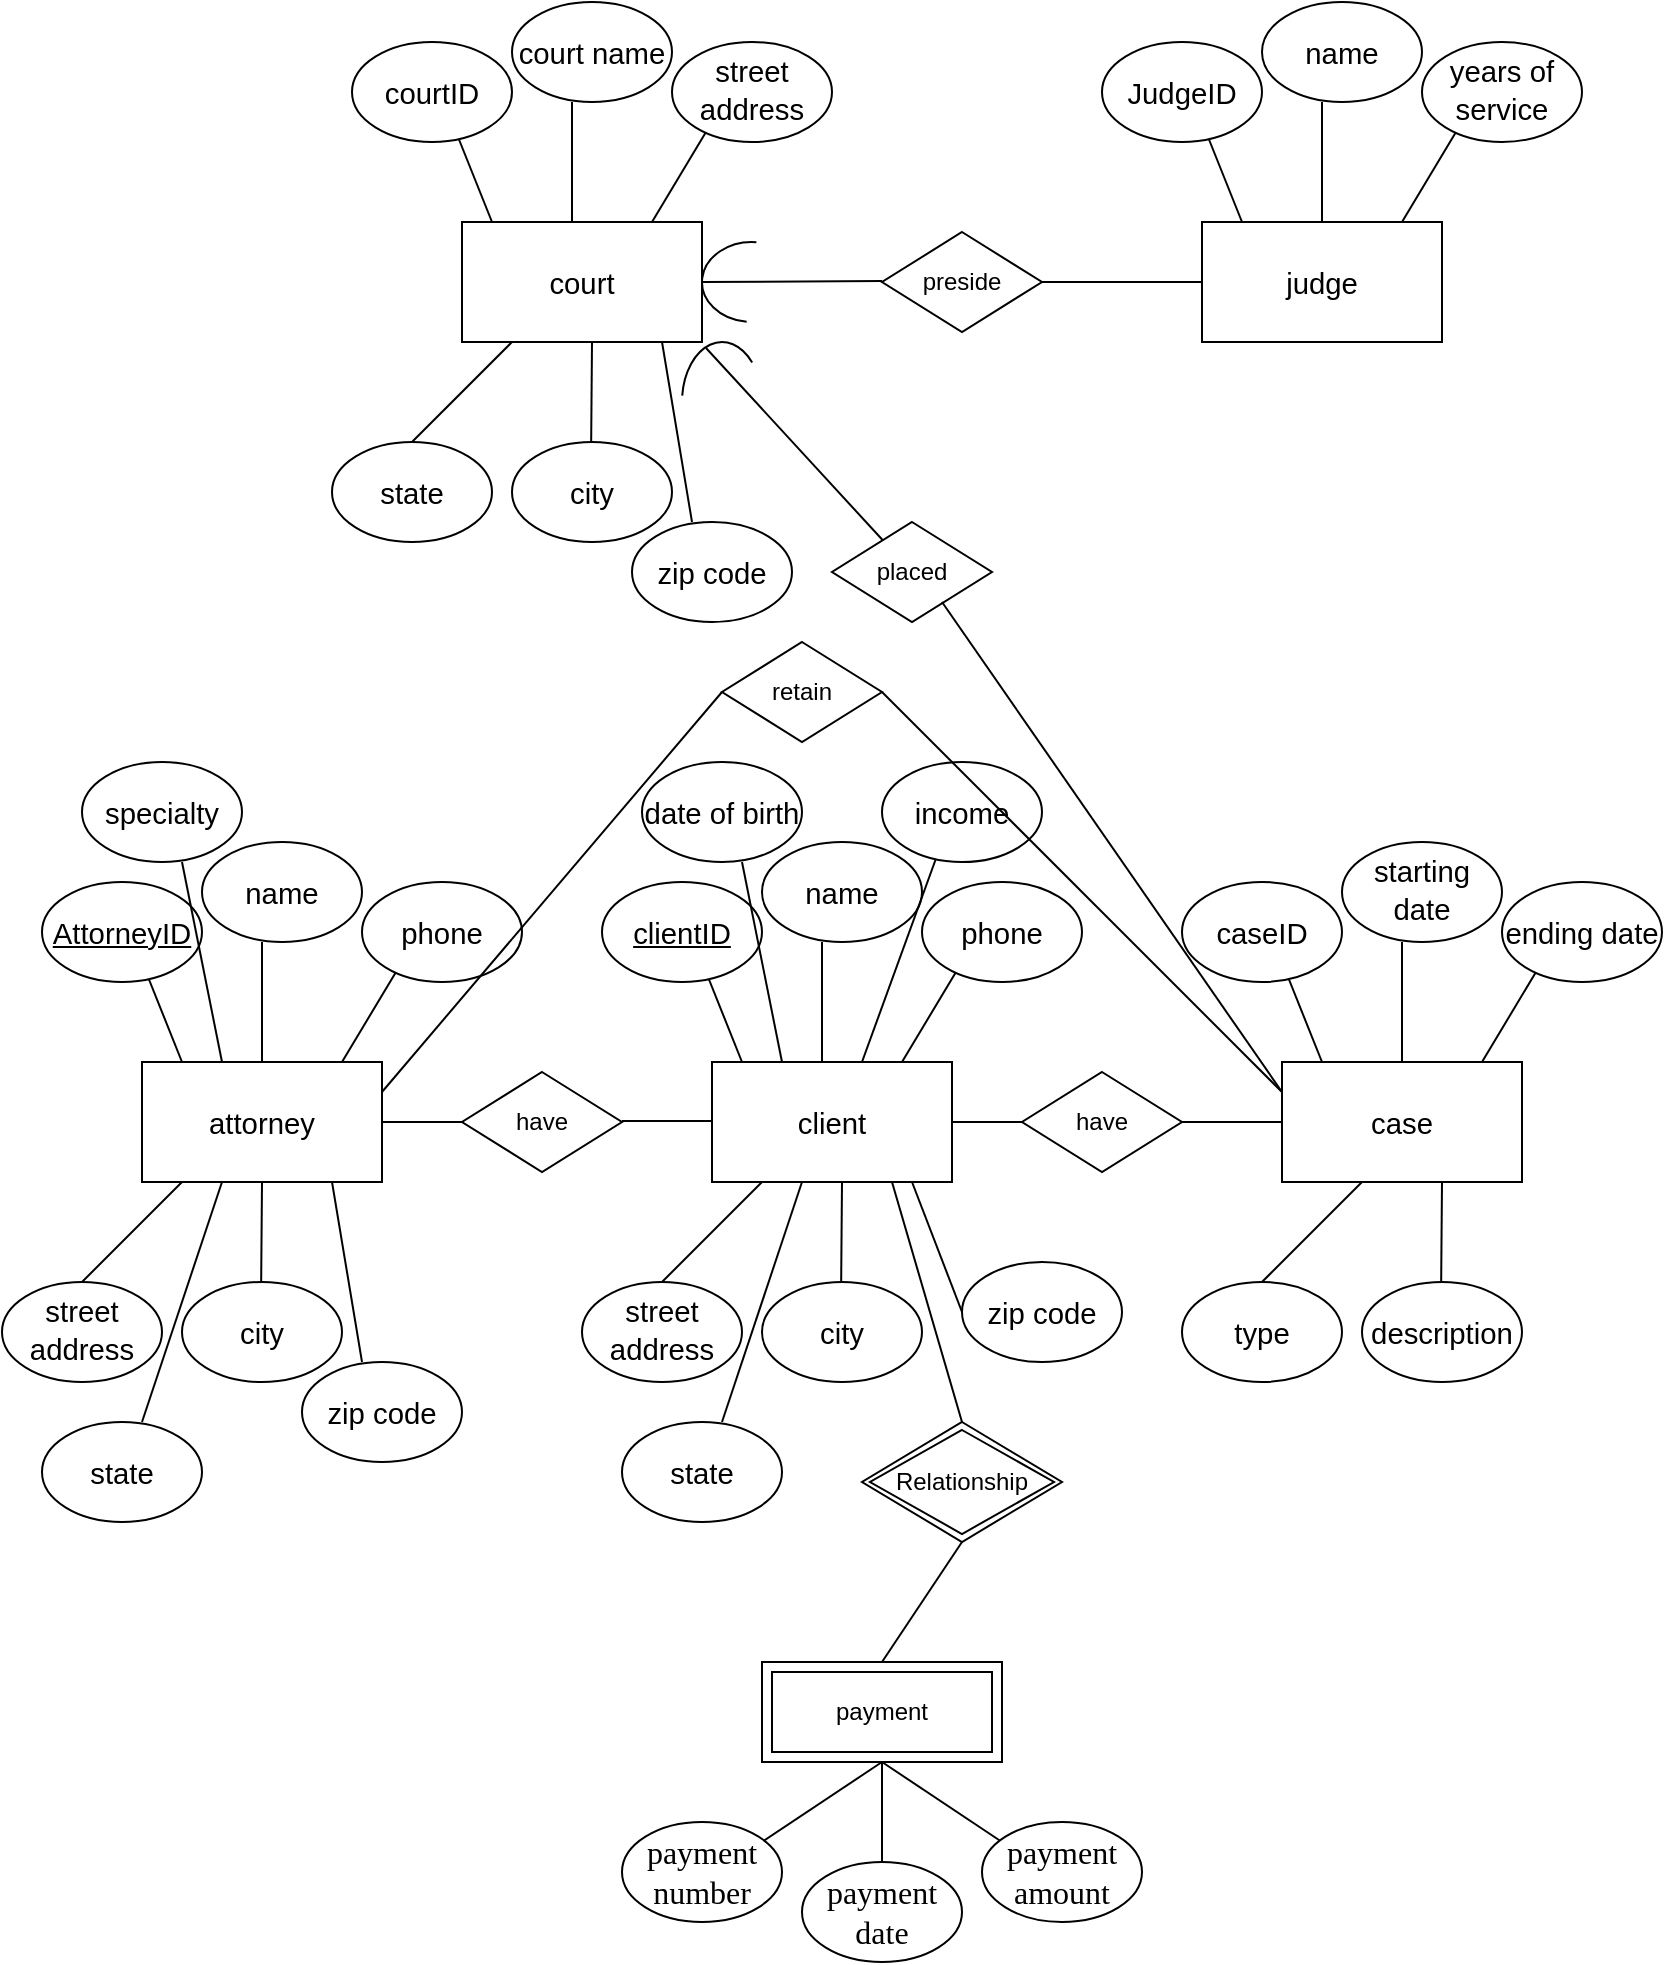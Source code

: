 <mxfile version="13.8.1" type="github">
  <diagram id="R2lEEEUBdFMjLlhIrx00" name="Page-1">
    <mxGraphModel dx="1426" dy="941" grid="1" gridSize="10" guides="1" tooltips="1" connect="1" arrows="1" fold="1" page="1" pageScale="1" pageWidth="850" pageHeight="1100" math="0" shadow="0" extFonts="Permanent Marker^https://fonts.googleapis.com/css?family=Permanent+Marker">
      <root>
        <mxCell id="0" />
        <mxCell id="1" parent="0" />
        <mxCell id="EqW7mRNqW-pM5LDjS-Ml-1" value="&lt;span lang=&quot;EN&quot; style=&quot;font-size: 11pt ; line-height: 16.867px ; font-family: &amp;#34;arial&amp;#34; , sans-serif&quot;&gt;attorney&lt;/span&gt;&lt;span style=&quot;font-size: medium&quot;&gt;&lt;/span&gt;" style="rounded=0;whiteSpace=wrap;html=1;" parent="1" vertex="1">
          <mxGeometry x="80" y="590" width="120" height="60" as="geometry" />
        </mxCell>
        <mxCell id="EqW7mRNqW-pM5LDjS-Ml-2" value="&lt;span lang=&quot;EN&quot; style=&quot;font-size: 11pt ; line-height: 16.867px ; font-family: &amp;#34;arial&amp;#34; , sans-serif&quot;&gt;client&lt;/span&gt;&lt;span style=&quot;font-size: medium&quot;&gt;&lt;/span&gt;" style="rounded=0;whiteSpace=wrap;html=1;" parent="1" vertex="1">
          <mxGeometry x="365" y="590" width="120" height="60" as="geometry" />
        </mxCell>
        <mxCell id="EqW7mRNqW-pM5LDjS-Ml-3" value="&lt;span lang=&quot;EN&quot; style=&quot;font-size: 11pt ; line-height: 16.867px ; font-family: &amp;#34;arial&amp;#34; , sans-serif&quot;&gt;judge&lt;/span&gt;&lt;span style=&quot;font-size: medium&quot;&gt;&lt;/span&gt;" style="rounded=0;whiteSpace=wrap;html=1;" parent="1" vertex="1">
          <mxGeometry x="610" y="170" width="120" height="60" as="geometry" />
        </mxCell>
        <mxCell id="EqW7mRNqW-pM5LDjS-Ml-4" value="&lt;span lang=&quot;EN&quot; style=&quot;font-size: 11pt ; line-height: 16.867px ; font-family: &amp;#34;arial&amp;#34; , sans-serif&quot;&gt;court&lt;/span&gt;&lt;span style=&quot;font-size: medium&quot;&gt;&lt;/span&gt;" style="rounded=0;whiteSpace=wrap;html=1;" parent="1" vertex="1">
          <mxGeometry x="240" y="170" width="120" height="60" as="geometry" />
        </mxCell>
        <mxCell id="EqW7mRNqW-pM5LDjS-Ml-5" value="&lt;span lang=&quot;EN&quot; style=&quot;font-size: 11pt ; line-height: 16.867px ; font-family: &amp;#34;arial&amp;#34; , sans-serif&quot;&gt;case&lt;/span&gt;&lt;span style=&quot;font-size: medium&quot;&gt;&lt;/span&gt;" style="rounded=0;whiteSpace=wrap;html=1;" parent="1" vertex="1">
          <mxGeometry x="650" y="590" width="120" height="60" as="geometry" />
        </mxCell>
        <mxCell id="EqW7mRNqW-pM5LDjS-Ml-7" value="" style="endArrow=none;html=1;" parent="1" edge="1">
          <mxGeometry width="50" height="50" relative="1" as="geometry">
            <mxPoint x="140" y="590" as="sourcePoint" />
            <mxPoint x="140" y="530" as="targetPoint" />
          </mxGeometry>
        </mxCell>
        <mxCell id="EqW7mRNqW-pM5LDjS-Ml-8" value="" style="endArrow=none;html=1;" parent="1" edge="1">
          <mxGeometry width="50" height="50" relative="1" as="geometry">
            <mxPoint x="180" y="590" as="sourcePoint" />
            <mxPoint x="210" y="540" as="targetPoint" />
          </mxGeometry>
        </mxCell>
        <mxCell id="EqW7mRNqW-pM5LDjS-Ml-9" value="" style="endArrow=none;html=1;entryX=0.5;entryY=1;entryDx=0;entryDy=0;" parent="1" target="EqW7mRNqW-pM5LDjS-Ml-1" edge="1">
          <mxGeometry width="50" height="50" relative="1" as="geometry">
            <mxPoint x="139.5" y="710" as="sourcePoint" />
            <mxPoint x="139.5" y="670" as="targetPoint" />
          </mxGeometry>
        </mxCell>
        <mxCell id="EqW7mRNqW-pM5LDjS-Ml-10" value="" style="endArrow=none;html=1;" parent="1" edge="1">
          <mxGeometry width="50" height="50" relative="1" as="geometry">
            <mxPoint x="100" y="590" as="sourcePoint" />
            <mxPoint x="80" y="540" as="targetPoint" />
          </mxGeometry>
        </mxCell>
        <mxCell id="EqW7mRNqW-pM5LDjS-Ml-11" value="" style="endArrow=none;html=1;" parent="1" edge="1">
          <mxGeometry width="50" height="50" relative="1" as="geometry">
            <mxPoint x="50" y="700" as="sourcePoint" />
            <mxPoint x="100" y="650" as="targetPoint" />
          </mxGeometry>
        </mxCell>
        <mxCell id="EqW7mRNqW-pM5LDjS-Ml-12" value="&lt;span lang=&quot;EN&quot; style=&quot;font-size: 11pt ; line-height: 16.867px ; font-family: &amp;#34;arial&amp;#34; , sans-serif&quot;&gt;phone&lt;/span&gt;&lt;span style=&quot;font-size: medium&quot;&gt;&lt;/span&gt;" style="ellipse;whiteSpace=wrap;html=1;" parent="1" vertex="1">
          <mxGeometry x="190" y="500" width="80" height="50" as="geometry" />
        </mxCell>
        <mxCell id="EqW7mRNqW-pM5LDjS-Ml-13" value="&lt;span lang=&quot;EN&quot; style=&quot;font-size: 11pt ; line-height: 16.867px ; font-family: &amp;#34;arial&amp;#34; , sans-serif&quot;&gt;name&lt;/span&gt;&lt;span style=&quot;font-size: medium&quot;&gt;&lt;/span&gt;" style="ellipse;whiteSpace=wrap;html=1;" parent="1" vertex="1">
          <mxGeometry x="110" y="480" width="80" height="50" as="geometry" />
        </mxCell>
        <mxCell id="EqW7mRNqW-pM5LDjS-Ml-14" value="&lt;span lang=&quot;EN&quot; style=&quot;font-size: 11pt ; line-height: 16.867px ; font-family: &amp;#34;arial&amp;#34; , sans-serif&quot;&gt;street address&lt;/span&gt;&lt;span style=&quot;font-size: medium&quot;&gt;&lt;/span&gt;" style="ellipse;whiteSpace=wrap;html=1;" parent="1" vertex="1">
          <mxGeometry x="10" y="700" width="80" height="50" as="geometry" />
        </mxCell>
        <mxCell id="EqW7mRNqW-pM5LDjS-Ml-15" value="&lt;span lang=&quot;EN&quot; style=&quot;font-size: 11pt ; line-height: 16.867px ; font-family: &amp;#34;arial&amp;#34; , sans-serif&quot;&gt;&lt;u&gt;AttorneyID&lt;/u&gt;&lt;/span&gt;&lt;span style=&quot;font-size: medium&quot;&gt;&lt;/span&gt;" style="ellipse;whiteSpace=wrap;html=1;" parent="1" vertex="1">
          <mxGeometry x="30" y="500" width="80" height="50" as="geometry" />
        </mxCell>
        <mxCell id="EqW7mRNqW-pM5LDjS-Ml-16" value="&lt;span lang=&quot;EN&quot; style=&quot;font-size: 11pt ; line-height: 16.867px ; font-family: &amp;#34;arial&amp;#34; , sans-serif&quot;&gt;city&lt;/span&gt;&lt;span style=&quot;font-size: medium&quot;&gt;&lt;/span&gt;" style="ellipse;whiteSpace=wrap;html=1;" parent="1" vertex="1">
          <mxGeometry x="100" y="700" width="80" height="50" as="geometry" />
        </mxCell>
        <mxCell id="EqW7mRNqW-pM5LDjS-Ml-17" value="&lt;span lang=&quot;EN&quot; style=&quot;font-size: 11pt ; line-height: 16.867px ; font-family: &amp;#34;arial&amp;#34; , sans-serif&quot;&gt;specialty&lt;/span&gt;&lt;span style=&quot;font-size: medium&quot;&gt;&lt;/span&gt;" style="ellipse;whiteSpace=wrap;html=1;" parent="1" vertex="1">
          <mxGeometry x="50" y="440" width="80" height="50" as="geometry" />
        </mxCell>
        <mxCell id="EqW7mRNqW-pM5LDjS-Ml-18" value="&lt;span lang=&quot;EN&quot; style=&quot;font-size: 11pt ; line-height: 16.867px ; font-family: &amp;#34;arial&amp;#34; , sans-serif&quot;&gt;zip code&lt;/span&gt;&lt;span style=&quot;font-size: medium&quot;&gt;&lt;/span&gt;" style="ellipse;whiteSpace=wrap;html=1;" parent="1" vertex="1">
          <mxGeometry x="160" y="740" width="80" height="50" as="geometry" />
        </mxCell>
        <mxCell id="EqW7mRNqW-pM5LDjS-Ml-19" value="&lt;span lang=&quot;EN&quot; style=&quot;font-size: 11pt ; line-height: 16.867px ; font-family: &amp;#34;arial&amp;#34; , sans-serif&quot;&gt;state&lt;/span&gt;&lt;span style=&quot;font-size: medium&quot;&gt;&lt;/span&gt;" style="ellipse;whiteSpace=wrap;html=1;" parent="1" vertex="1">
          <mxGeometry x="30" y="770" width="80" height="50" as="geometry" />
        </mxCell>
        <mxCell id="EqW7mRNqW-pM5LDjS-Ml-20" value="" style="endArrow=none;html=1;" parent="1" edge="1">
          <mxGeometry width="50" height="50" relative="1" as="geometry">
            <mxPoint x="80" y="770" as="sourcePoint" />
            <mxPoint x="120" y="650" as="targetPoint" />
          </mxGeometry>
        </mxCell>
        <mxCell id="EqW7mRNqW-pM5LDjS-Ml-21" value="" style="endArrow=none;html=1;" parent="1" edge="1">
          <mxGeometry width="50" height="50" relative="1" as="geometry">
            <mxPoint x="190" y="740" as="sourcePoint" />
            <mxPoint x="175" y="650" as="targetPoint" />
          </mxGeometry>
        </mxCell>
        <mxCell id="EqW7mRNqW-pM5LDjS-Ml-22" value="" style="endArrow=none;html=1;" parent="1" edge="1">
          <mxGeometry width="50" height="50" relative="1" as="geometry">
            <mxPoint x="120" y="590" as="sourcePoint" />
            <mxPoint x="100" y="490" as="targetPoint" />
          </mxGeometry>
        </mxCell>
        <mxCell id="EqW7mRNqW-pM5LDjS-Ml-23" value="have" style="rhombus;whiteSpace=wrap;html=1;" parent="1" vertex="1">
          <mxGeometry x="240" y="595" width="80" height="50" as="geometry" />
        </mxCell>
        <mxCell id="EqW7mRNqW-pM5LDjS-Ml-24" value="" style="endArrow=none;html=1;exitX=1;exitY=0.5;exitDx=0;exitDy=0;" parent="1" source="EqW7mRNqW-pM5LDjS-Ml-1" edge="1">
          <mxGeometry width="50" height="50" relative="1" as="geometry">
            <mxPoint x="190" y="670" as="sourcePoint" />
            <mxPoint x="240" y="620" as="targetPoint" />
          </mxGeometry>
        </mxCell>
        <mxCell id="EqW7mRNqW-pM5LDjS-Ml-31" value="" style="endArrow=none;html=1;" parent="1" edge="1">
          <mxGeometry width="50" height="50" relative="1" as="geometry">
            <mxPoint x="420" y="590" as="sourcePoint" />
            <mxPoint x="420" y="530" as="targetPoint" />
          </mxGeometry>
        </mxCell>
        <mxCell id="EqW7mRNqW-pM5LDjS-Ml-32" value="" style="endArrow=none;html=1;" parent="1" edge="1">
          <mxGeometry width="50" height="50" relative="1" as="geometry">
            <mxPoint x="460" y="590" as="sourcePoint" />
            <mxPoint x="490" y="540" as="targetPoint" />
          </mxGeometry>
        </mxCell>
        <mxCell id="EqW7mRNqW-pM5LDjS-Ml-33" value="" style="endArrow=none;html=1;" parent="1" edge="1">
          <mxGeometry width="50" height="50" relative="1" as="geometry">
            <mxPoint x="380" y="590" as="sourcePoint" />
            <mxPoint x="360" y="540" as="targetPoint" />
          </mxGeometry>
        </mxCell>
        <mxCell id="EqW7mRNqW-pM5LDjS-Ml-34" value="&lt;span lang=&quot;EN&quot; style=&quot;font-size: 11pt ; line-height: 16.867px ; font-family: &amp;#34;arial&amp;#34; , sans-serif&quot;&gt;phone&lt;/span&gt;&lt;span style=&quot;font-size: medium&quot;&gt;&lt;/span&gt;" style="ellipse;whiteSpace=wrap;html=1;" parent="1" vertex="1">
          <mxGeometry x="470" y="500" width="80" height="50" as="geometry" />
        </mxCell>
        <mxCell id="EqW7mRNqW-pM5LDjS-Ml-35" value="&lt;span lang=&quot;EN&quot; style=&quot;font-size: 11pt ; line-height: 16.867px ; font-family: &amp;#34;arial&amp;#34; , sans-serif&quot;&gt;name&lt;/span&gt;&lt;span style=&quot;font-size: medium&quot;&gt;&lt;/span&gt;" style="ellipse;whiteSpace=wrap;html=1;" parent="1" vertex="1">
          <mxGeometry x="390" y="480" width="80" height="50" as="geometry" />
        </mxCell>
        <mxCell id="EqW7mRNqW-pM5LDjS-Ml-36" value="&lt;span lang=&quot;EN&quot; style=&quot;font-size: 11pt ; line-height: 16.867px ; font-family: &amp;#34;arial&amp;#34; , sans-serif&quot;&gt;&lt;u&gt;clientID&lt;/u&gt;&lt;/span&gt;&lt;span style=&quot;font-size: medium&quot;&gt;&lt;/span&gt;" style="ellipse;whiteSpace=wrap;html=1;" parent="1" vertex="1">
          <mxGeometry x="310" y="500" width="80" height="50" as="geometry" />
        </mxCell>
        <mxCell id="EqW7mRNqW-pM5LDjS-Ml-37" value="&lt;span lang=&quot;EN&quot; style=&quot;font-size: 11pt ; line-height: 16.867px ; font-family: &amp;#34;arial&amp;#34; , sans-serif&quot;&gt;date of birth&lt;/span&gt;&lt;span style=&quot;font-size: medium&quot;&gt;&lt;/span&gt;" style="ellipse;whiteSpace=wrap;html=1;" parent="1" vertex="1">
          <mxGeometry x="330" y="440" width="80" height="50" as="geometry" />
        </mxCell>
        <mxCell id="EqW7mRNqW-pM5LDjS-Ml-38" value="" style="endArrow=none;html=1;" parent="1" edge="1">
          <mxGeometry width="50" height="50" relative="1" as="geometry">
            <mxPoint x="400" y="590" as="sourcePoint" />
            <mxPoint x="380" y="490" as="targetPoint" />
          </mxGeometry>
        </mxCell>
        <mxCell id="EqW7mRNqW-pM5LDjS-Ml-39" value="" style="endArrow=none;html=1;entryX=0.5;entryY=1;entryDx=0;entryDy=0;" parent="1" edge="1">
          <mxGeometry width="50" height="50" relative="1" as="geometry">
            <mxPoint x="429.5" y="710" as="sourcePoint" />
            <mxPoint x="430" y="650" as="targetPoint" />
          </mxGeometry>
        </mxCell>
        <mxCell id="EqW7mRNqW-pM5LDjS-Ml-40" value="" style="endArrow=none;html=1;" parent="1" edge="1">
          <mxGeometry width="50" height="50" relative="1" as="geometry">
            <mxPoint x="340" y="700" as="sourcePoint" />
            <mxPoint x="390" y="650" as="targetPoint" />
          </mxGeometry>
        </mxCell>
        <mxCell id="EqW7mRNqW-pM5LDjS-Ml-41" value="&lt;span lang=&quot;EN&quot; style=&quot;font-size: 11pt ; line-height: 16.867px ; font-family: &amp;#34;arial&amp;#34; , sans-serif&quot;&gt;street address&lt;/span&gt;&lt;span style=&quot;font-size: medium&quot;&gt;&lt;/span&gt;" style="ellipse;whiteSpace=wrap;html=1;" parent="1" vertex="1">
          <mxGeometry x="300" y="700" width="80" height="50" as="geometry" />
        </mxCell>
        <mxCell id="EqW7mRNqW-pM5LDjS-Ml-42" value="&lt;span lang=&quot;EN&quot; style=&quot;font-size: 11pt ; line-height: 16.867px ; font-family: &amp;#34;arial&amp;#34; , sans-serif&quot;&gt;city&lt;/span&gt;&lt;span style=&quot;font-size: medium&quot;&gt;&lt;/span&gt;" style="ellipse;whiteSpace=wrap;html=1;" parent="1" vertex="1">
          <mxGeometry x="390" y="700" width="80" height="50" as="geometry" />
        </mxCell>
        <mxCell id="EqW7mRNqW-pM5LDjS-Ml-43" value="&lt;span lang=&quot;EN&quot; style=&quot;font-size: 11pt ; line-height: 16.867px ; font-family: &amp;#34;arial&amp;#34; , sans-serif&quot;&gt;zip code&lt;/span&gt;&lt;span style=&quot;font-size: medium&quot;&gt;&lt;/span&gt;" style="ellipse;whiteSpace=wrap;html=1;" parent="1" vertex="1">
          <mxGeometry x="490" y="690" width="80" height="50" as="geometry" />
        </mxCell>
        <mxCell id="EqW7mRNqW-pM5LDjS-Ml-44" value="&lt;span lang=&quot;EN&quot; style=&quot;font-size: 11pt ; line-height: 16.867px ; font-family: &amp;#34;arial&amp;#34; , sans-serif&quot;&gt;state&lt;/span&gt;&lt;span style=&quot;font-size: medium&quot;&gt;&lt;/span&gt;" style="ellipse;whiteSpace=wrap;html=1;" parent="1" vertex="1">
          <mxGeometry x="320" y="770" width="80" height="50" as="geometry" />
        </mxCell>
        <mxCell id="EqW7mRNqW-pM5LDjS-Ml-45" value="" style="endArrow=none;html=1;" parent="1" edge="1">
          <mxGeometry width="50" height="50" relative="1" as="geometry">
            <mxPoint x="370" y="770" as="sourcePoint" />
            <mxPoint x="410" y="650" as="targetPoint" />
          </mxGeometry>
        </mxCell>
        <mxCell id="EqW7mRNqW-pM5LDjS-Ml-46" value="" style="endArrow=none;html=1;exitX=0;exitY=0.5;exitDx=0;exitDy=0;" parent="1" edge="1" source="EqW7mRNqW-pM5LDjS-Ml-43">
          <mxGeometry width="50" height="50" relative="1" as="geometry">
            <mxPoint x="480" y="740" as="sourcePoint" />
            <mxPoint x="465" y="650" as="targetPoint" />
          </mxGeometry>
        </mxCell>
        <mxCell id="EqW7mRNqW-pM5LDjS-Ml-47" value="" style="endArrow=none;html=1;exitX=1;exitY=0.5;exitDx=0;exitDy=0;" parent="1" edge="1">
          <mxGeometry width="50" height="50" relative="1" as="geometry">
            <mxPoint x="485" y="620" as="sourcePoint" />
            <mxPoint x="525" y="620" as="targetPoint" />
          </mxGeometry>
        </mxCell>
        <mxCell id="EqW7mRNqW-pM5LDjS-Ml-48" value="" style="endArrow=none;html=1;" parent="1" edge="1">
          <mxGeometry width="50" height="50" relative="1" as="geometry">
            <mxPoint x="440" y="590" as="sourcePoint" />
            <mxPoint x="480" y="480" as="targetPoint" />
          </mxGeometry>
        </mxCell>
        <mxCell id="EqW7mRNqW-pM5LDjS-Ml-49" value="&lt;span lang=&quot;EN&quot; style=&quot;font-size: 11pt ; line-height: 16.867px ; font-family: &amp;#34;arial&amp;#34; , sans-serif&quot;&gt;income&lt;/span&gt;&lt;span style=&quot;font-size: medium&quot;&gt;&lt;/span&gt;" style="ellipse;whiteSpace=wrap;html=1;" parent="1" vertex="1">
          <mxGeometry x="450" y="440" width="80" height="50" as="geometry" />
        </mxCell>
        <mxCell id="EqW7mRNqW-pM5LDjS-Ml-50" value="have" style="rhombus;whiteSpace=wrap;html=1;" parent="1" vertex="1">
          <mxGeometry x="520" y="595" width="80" height="50" as="geometry" />
        </mxCell>
        <mxCell id="EqW7mRNqW-pM5LDjS-Ml-55" value="" style="endArrow=none;html=1;" parent="1" edge="1">
          <mxGeometry width="50" height="50" relative="1" as="geometry">
            <mxPoint x="710" y="590" as="sourcePoint" />
            <mxPoint x="710" y="530" as="targetPoint" />
          </mxGeometry>
        </mxCell>
        <mxCell id="EqW7mRNqW-pM5LDjS-Ml-56" value="" style="endArrow=none;html=1;" parent="1" edge="1">
          <mxGeometry width="50" height="50" relative="1" as="geometry">
            <mxPoint x="750" y="590" as="sourcePoint" />
            <mxPoint x="780" y="540" as="targetPoint" />
          </mxGeometry>
        </mxCell>
        <mxCell id="EqW7mRNqW-pM5LDjS-Ml-57" value="" style="endArrow=none;html=1;" parent="1" edge="1">
          <mxGeometry width="50" height="50" relative="1" as="geometry">
            <mxPoint x="670" y="590" as="sourcePoint" />
            <mxPoint x="650" y="540" as="targetPoint" />
          </mxGeometry>
        </mxCell>
        <mxCell id="EqW7mRNqW-pM5LDjS-Ml-58" value="&lt;span lang=&quot;EN&quot; style=&quot;font-size: 11pt ; line-height: 16.867px ; font-family: &amp;#34;arial&amp;#34; , sans-serif&quot;&gt;ending date&lt;/span&gt;&lt;span style=&quot;font-size: medium&quot;&gt;&lt;/span&gt;" style="ellipse;whiteSpace=wrap;html=1;" parent="1" vertex="1">
          <mxGeometry x="760" y="500" width="80" height="50" as="geometry" />
        </mxCell>
        <mxCell id="EqW7mRNqW-pM5LDjS-Ml-59" value="&lt;span lang=&quot;EN&quot; style=&quot;font-size: 11pt ; line-height: 16.867px ; font-family: &amp;#34;arial&amp;#34; , sans-serif&quot;&gt;starting date&lt;/span&gt;&lt;span style=&quot;font-size: medium&quot;&gt;&lt;/span&gt;" style="ellipse;whiteSpace=wrap;html=1;" parent="1" vertex="1">
          <mxGeometry x="680" y="480" width="80" height="50" as="geometry" />
        </mxCell>
        <mxCell id="EqW7mRNqW-pM5LDjS-Ml-60" value="&lt;span lang=&quot;EN&quot; style=&quot;font-size: 11pt ; line-height: 16.867px ; font-family: &amp;#34;arial&amp;#34; , sans-serif&quot;&gt;caseID&lt;/span&gt;&lt;span style=&quot;font-size: medium&quot;&gt;&lt;/span&gt;" style="ellipse;whiteSpace=wrap;html=1;" parent="1" vertex="1">
          <mxGeometry x="600" y="500" width="80" height="50" as="geometry" />
        </mxCell>
        <mxCell id="EqW7mRNqW-pM5LDjS-Ml-64" value="" style="endArrow=none;html=1;entryX=0.5;entryY=1;entryDx=0;entryDy=0;" parent="1" edge="1">
          <mxGeometry width="50" height="50" relative="1" as="geometry">
            <mxPoint x="729.5" y="710" as="sourcePoint" />
            <mxPoint x="730" y="650" as="targetPoint" />
          </mxGeometry>
        </mxCell>
        <mxCell id="EqW7mRNqW-pM5LDjS-Ml-65" value="" style="endArrow=none;html=1;" parent="1" edge="1">
          <mxGeometry width="50" height="50" relative="1" as="geometry">
            <mxPoint x="640" y="700" as="sourcePoint" />
            <mxPoint x="690" y="650" as="targetPoint" />
          </mxGeometry>
        </mxCell>
        <mxCell id="EqW7mRNqW-pM5LDjS-Ml-66" value="&lt;span lang=&quot;EN&quot; style=&quot;font-size: 11pt ; line-height: 16.867px ; font-family: &amp;#34;arial&amp;#34; , sans-serif&quot;&gt;type&lt;/span&gt;&lt;span style=&quot;font-size: medium&quot;&gt;&lt;/span&gt;" style="ellipse;whiteSpace=wrap;html=1;" parent="1" vertex="1">
          <mxGeometry x="600" y="700" width="80" height="50" as="geometry" />
        </mxCell>
        <mxCell id="EqW7mRNqW-pM5LDjS-Ml-67" value="&lt;span lang=&quot;EN&quot; style=&quot;font-size: 11pt ; line-height: 16.867px ; font-family: &amp;#34;arial&amp;#34; , sans-serif&quot;&gt;description&lt;/span&gt;&lt;span style=&quot;font-size: medium&quot;&gt;&lt;/span&gt;" style="ellipse;whiteSpace=wrap;html=1;" parent="1" vertex="1">
          <mxGeometry x="690" y="700" width="80" height="50" as="geometry" />
        </mxCell>
        <mxCell id="EqW7mRNqW-pM5LDjS-Ml-69" value="" style="endArrow=none;html=1;exitX=1;exitY=0.25;exitDx=0;exitDy=0;entryX=0;entryY=0.5;entryDx=0;entryDy=0;" parent="1" source="EqW7mRNqW-pM5LDjS-Ml-1" edge="1" target="EqW7mRNqW-pM5LDjS-Ml-70">
          <mxGeometry width="50" height="50" relative="1" as="geometry">
            <mxPoint x="200" y="690" as="sourcePoint" />
            <mxPoint x="310" y="480" as="targetPoint" />
          </mxGeometry>
        </mxCell>
        <mxCell id="EqW7mRNqW-pM5LDjS-Ml-70" value="retain" style="rhombus;whiteSpace=wrap;html=1;" parent="1" vertex="1">
          <mxGeometry x="370" y="380" width="80" height="50" as="geometry" />
        </mxCell>
        <mxCell id="EqW7mRNqW-pM5LDjS-Ml-72" value="" style="endArrow=none;html=1;" parent="1" edge="1">
          <mxGeometry width="50" height="50" relative="1" as="geometry">
            <mxPoint x="295" y="170" as="sourcePoint" />
            <mxPoint x="295" y="110" as="targetPoint" />
          </mxGeometry>
        </mxCell>
        <mxCell id="EqW7mRNqW-pM5LDjS-Ml-73" value="" style="endArrow=none;html=1;" parent="1" edge="1">
          <mxGeometry width="50" height="50" relative="1" as="geometry">
            <mxPoint x="335" y="170" as="sourcePoint" />
            <mxPoint x="365" y="120" as="targetPoint" />
          </mxGeometry>
        </mxCell>
        <mxCell id="EqW7mRNqW-pM5LDjS-Ml-74" value="" style="endArrow=none;html=1;" parent="1" edge="1">
          <mxGeometry width="50" height="50" relative="1" as="geometry">
            <mxPoint x="255" y="170" as="sourcePoint" />
            <mxPoint x="235" y="120" as="targetPoint" />
          </mxGeometry>
        </mxCell>
        <mxCell id="EqW7mRNqW-pM5LDjS-Ml-75" value="&lt;span lang=&quot;EN&quot; style=&quot;font-size: 11pt ; line-height: 16.867px ; font-family: &amp;#34;arial&amp;#34; , sans-serif&quot;&gt;street address&lt;/span&gt;&lt;span style=&quot;font-size: medium&quot;&gt;&lt;/span&gt;" style="ellipse;whiteSpace=wrap;html=1;" parent="1" vertex="1">
          <mxGeometry x="345" y="80" width="80" height="50" as="geometry" />
        </mxCell>
        <mxCell id="EqW7mRNqW-pM5LDjS-Ml-76" value="&lt;span lang=&quot;EN&quot; style=&quot;font-size: 11pt ; line-height: 16.867px ; font-family: &amp;#34;arial&amp;#34; , sans-serif&quot;&gt;court name&lt;/span&gt;&lt;span style=&quot;font-size: medium&quot;&gt;&lt;/span&gt;" style="ellipse;whiteSpace=wrap;html=1;" parent="1" vertex="1">
          <mxGeometry x="265" y="60" width="80" height="50" as="geometry" />
        </mxCell>
        <mxCell id="EqW7mRNqW-pM5LDjS-Ml-77" value="&lt;span lang=&quot;EN&quot; style=&quot;font-size: 11pt ; line-height: 16.867px ; font-family: &amp;#34;arial&amp;#34; , sans-serif&quot;&gt;courtID&lt;/span&gt;&lt;span style=&quot;font-size: medium&quot;&gt;&lt;/span&gt;" style="ellipse;whiteSpace=wrap;html=1;" parent="1" vertex="1">
          <mxGeometry x="185" y="80" width="80" height="50" as="geometry" />
        </mxCell>
        <mxCell id="EqW7mRNqW-pM5LDjS-Ml-82" value="" style="endArrow=none;html=1;entryX=0.5;entryY=1;entryDx=0;entryDy=0;" parent="1" edge="1">
          <mxGeometry width="50" height="50" relative="1" as="geometry">
            <mxPoint x="304.5" y="290" as="sourcePoint" />
            <mxPoint x="305" y="230" as="targetPoint" />
          </mxGeometry>
        </mxCell>
        <mxCell id="EqW7mRNqW-pM5LDjS-Ml-83" value="" style="endArrow=none;html=1;" parent="1" edge="1">
          <mxGeometry width="50" height="50" relative="1" as="geometry">
            <mxPoint x="215" y="280" as="sourcePoint" />
            <mxPoint x="265" y="230" as="targetPoint" />
          </mxGeometry>
        </mxCell>
        <mxCell id="EqW7mRNqW-pM5LDjS-Ml-84" value="&lt;span lang=&quot;EN&quot; style=&quot;font-size: 11pt ; line-height: 16.867px ; font-family: &amp;#34;arial&amp;#34; , sans-serif&quot;&gt;state&lt;/span&gt;&lt;span style=&quot;font-size: medium&quot;&gt;&lt;/span&gt;" style="ellipse;whiteSpace=wrap;html=1;" parent="1" vertex="1">
          <mxGeometry x="175" y="280" width="80" height="50" as="geometry" />
        </mxCell>
        <mxCell id="EqW7mRNqW-pM5LDjS-Ml-85" value="&lt;span lang=&quot;EN&quot; style=&quot;font-size: 11pt ; line-height: 16.867px ; font-family: &amp;#34;arial&amp;#34; , sans-serif&quot;&gt;city&lt;/span&gt;&lt;span style=&quot;font-size: medium&quot;&gt;&lt;/span&gt;" style="ellipse;whiteSpace=wrap;html=1;" parent="1" vertex="1">
          <mxGeometry x="265" y="280" width="80" height="50" as="geometry" />
        </mxCell>
        <mxCell id="EqW7mRNqW-pM5LDjS-Ml-86" value="&lt;span lang=&quot;EN&quot; style=&quot;font-size: 11pt ; line-height: 16.867px ; font-family: &amp;#34;arial&amp;#34; , sans-serif&quot;&gt;zip code&lt;/span&gt;&lt;span style=&quot;font-size: medium&quot;&gt;&lt;/span&gt;" style="ellipse;whiteSpace=wrap;html=1;" parent="1" vertex="1">
          <mxGeometry x="325" y="320" width="80" height="50" as="geometry" />
        </mxCell>
        <mxCell id="EqW7mRNqW-pM5LDjS-Ml-89" value="" style="endArrow=none;html=1;" parent="1" edge="1">
          <mxGeometry width="50" height="50" relative="1" as="geometry">
            <mxPoint x="355" y="320" as="sourcePoint" />
            <mxPoint x="340" y="230" as="targetPoint" />
          </mxGeometry>
        </mxCell>
        <mxCell id="EqW7mRNqW-pM5LDjS-Ml-91" value="placed" style="rhombus;whiteSpace=wrap;html=1;" parent="1" vertex="1">
          <mxGeometry x="425" y="320" width="80" height="50" as="geometry" />
        </mxCell>
        <mxCell id="EqW7mRNqW-pM5LDjS-Ml-94" value="" style="endArrow=none;html=1;" parent="1" edge="1">
          <mxGeometry width="50" height="50" relative="1" as="geometry">
            <mxPoint x="670" y="170" as="sourcePoint" />
            <mxPoint x="670" y="110" as="targetPoint" />
          </mxGeometry>
        </mxCell>
        <mxCell id="EqW7mRNqW-pM5LDjS-Ml-95" value="" style="endArrow=none;html=1;" parent="1" edge="1">
          <mxGeometry width="50" height="50" relative="1" as="geometry">
            <mxPoint x="710" y="170" as="sourcePoint" />
            <mxPoint x="740" y="120" as="targetPoint" />
          </mxGeometry>
        </mxCell>
        <mxCell id="EqW7mRNqW-pM5LDjS-Ml-96" value="" style="endArrow=none;html=1;" parent="1" edge="1">
          <mxGeometry width="50" height="50" relative="1" as="geometry">
            <mxPoint x="630" y="170" as="sourcePoint" />
            <mxPoint x="610" y="120" as="targetPoint" />
          </mxGeometry>
        </mxCell>
        <mxCell id="EqW7mRNqW-pM5LDjS-Ml-97" value="&lt;span lang=&quot;EN&quot; style=&quot;font-size: 11pt ; line-height: 16.867px ; font-family: &amp;#34;arial&amp;#34; , sans-serif&quot;&gt;years of service&lt;/span&gt;&lt;span style=&quot;font-size: medium&quot;&gt;&lt;/span&gt;" style="ellipse;whiteSpace=wrap;html=1;" parent="1" vertex="1">
          <mxGeometry x="720" y="80" width="80" height="50" as="geometry" />
        </mxCell>
        <mxCell id="EqW7mRNqW-pM5LDjS-Ml-98" value="&lt;span lang=&quot;EN&quot; style=&quot;font-size: 11pt ; line-height: 16.867px ; font-family: &amp;#34;arial&amp;#34; , sans-serif&quot;&gt;name&lt;/span&gt;&lt;span style=&quot;font-size: medium&quot;&gt;&lt;/span&gt;" style="ellipse;whiteSpace=wrap;html=1;" parent="1" vertex="1">
          <mxGeometry x="640" y="60" width="80" height="50" as="geometry" />
        </mxCell>
        <mxCell id="EqW7mRNqW-pM5LDjS-Ml-99" value="&lt;span lang=&quot;EN&quot; style=&quot;font-size: 11pt ; line-height: 16.867px ; font-family: &amp;#34;arial&amp;#34; , sans-serif&quot;&gt;JudgeID&lt;/span&gt;&lt;span style=&quot;font-size: medium&quot;&gt;&lt;/span&gt;" style="ellipse;whiteSpace=wrap;html=1;" parent="1" vertex="1">
          <mxGeometry x="560" y="80" width="80" height="50" as="geometry" />
        </mxCell>
        <mxCell id="EqW7mRNqW-pM5LDjS-Ml-100" value="preside" style="rhombus;whiteSpace=wrap;html=1;" parent="1" vertex="1">
          <mxGeometry x="450" y="175" width="80" height="50" as="geometry" />
        </mxCell>
        <mxCell id="EqW7mRNqW-pM5LDjS-Ml-101" value="" style="endArrow=none;html=1;" parent="1" edge="1">
          <mxGeometry width="50" height="50" relative="1" as="geometry">
            <mxPoint x="530" y="200" as="sourcePoint" />
            <mxPoint x="610" y="200" as="targetPoint" />
          </mxGeometry>
        </mxCell>
        <mxCell id="I6QSgsFptR3XSi5WMfPF-1" value="Relationship" style="shape=rhombus;double=1;perimeter=rhombusPerimeter;whiteSpace=wrap;html=1;align=center;" vertex="1" parent="1">
          <mxGeometry x="440" y="770" width="100" height="60" as="geometry" />
        </mxCell>
        <mxCell id="I6QSgsFptR3XSi5WMfPF-2" value="" style="endArrow=none;html=1;entryX=0.75;entryY=1;entryDx=0;entryDy=0;" edge="1" parent="1" target="EqW7mRNqW-pM5LDjS-Ml-2">
          <mxGeometry width="50" height="50" relative="1" as="geometry">
            <mxPoint x="490" y="770" as="sourcePoint" />
            <mxPoint x="560" y="790" as="targetPoint" />
          </mxGeometry>
        </mxCell>
        <mxCell id="I6QSgsFptR3XSi5WMfPF-3" value="" style="endArrow=none;html=1;exitX=0.5;exitY=0;exitDx=0;exitDy=0;" edge="1" parent="1" source="I6QSgsFptR3XSi5WMfPF-13">
          <mxGeometry width="50" height="50" relative="1" as="geometry">
            <mxPoint x="440" y="880" as="sourcePoint" />
            <mxPoint x="490" y="830" as="targetPoint" />
          </mxGeometry>
        </mxCell>
        <mxCell id="I6QSgsFptR3XSi5WMfPF-6" value="" style="endArrow=none;html=1;" edge="1" parent="1">
          <mxGeometry width="50" height="50" relative="1" as="geometry">
            <mxPoint x="390" y="980" as="sourcePoint" />
            <mxPoint x="450" y="940" as="targetPoint" />
          </mxGeometry>
        </mxCell>
        <mxCell id="I6QSgsFptR3XSi5WMfPF-7" value="" style="endArrow=none;html=1;" edge="1" parent="1">
          <mxGeometry width="50" height="50" relative="1" as="geometry">
            <mxPoint x="450" y="990" as="sourcePoint" />
            <mxPoint x="450" y="940" as="targetPoint" />
          </mxGeometry>
        </mxCell>
        <mxCell id="I6QSgsFptR3XSi5WMfPF-8" value="" style="endArrow=none;html=1;" edge="1" parent="1">
          <mxGeometry width="50" height="50" relative="1" as="geometry">
            <mxPoint x="510" y="980" as="sourcePoint" />
            <mxPoint x="450" y="940" as="targetPoint" />
          </mxGeometry>
        </mxCell>
        <mxCell id="I6QSgsFptR3XSi5WMfPF-10" value="&lt;span style=&quot;font-size: 12pt ; font-family: &amp;#34;times new roman&amp;#34; , serif&quot;&gt;payment amount&lt;/span&gt;&lt;span style=&quot;font-size: medium&quot;&gt;&lt;/span&gt;" style="ellipse;whiteSpace=wrap;html=1;" vertex="1" parent="1">
          <mxGeometry x="500" y="970" width="80" height="50" as="geometry" />
        </mxCell>
        <mxCell id="I6QSgsFptR3XSi5WMfPF-11" value="&lt;span style=&quot;font-size: 12pt ; font-family: &amp;#34;times new roman&amp;#34; , serif&quot;&gt;payment number&lt;/span&gt;&lt;span style=&quot;font-size: medium&quot;&gt;&lt;/span&gt;" style="ellipse;whiteSpace=wrap;html=1;" vertex="1" parent="1">
          <mxGeometry x="320" y="970" width="80" height="50" as="geometry" />
        </mxCell>
        <mxCell id="I6QSgsFptR3XSi5WMfPF-12" value="&lt;span style=&quot;font-size: 12pt ; font-family: &amp;#34;times new roman&amp;#34; , serif&quot;&gt;payment date&lt;/span&gt;&lt;span style=&quot;font-size: medium&quot;&gt;&lt;/span&gt;" style="ellipse;whiteSpace=wrap;html=1;" vertex="1" parent="1">
          <mxGeometry x="410" y="990" width="80" height="50" as="geometry" />
        </mxCell>
        <mxCell id="I6QSgsFptR3XSi5WMfPF-13" value="payment" style="shape=ext;margin=3;double=1;whiteSpace=wrap;html=1;align=center;" vertex="1" parent="1">
          <mxGeometry x="390" y="890" width="120" height="50" as="geometry" />
        </mxCell>
        <mxCell id="I6QSgsFptR3XSi5WMfPF-15" value="" style="endArrow=none;html=1;exitX=0;exitY=0.25;exitDx=0;exitDy=0;" edge="1" parent="1" source="EqW7mRNqW-pM5LDjS-Ml-5">
          <mxGeometry width="50" height="50" relative="1" as="geometry">
            <mxPoint x="560" y="400" as="sourcePoint" />
            <mxPoint x="480" y="360" as="targetPoint" />
          </mxGeometry>
        </mxCell>
        <mxCell id="I6QSgsFptR3XSi5WMfPF-17" value="" style="verticalLabelPosition=bottom;verticalAlign=top;html=1;shape=mxgraph.basic.arc;startAngle=0.267;endAngle=0.764;direction=south;" vertex="1" parent="1">
          <mxGeometry x="360" y="180" width="50" height="40" as="geometry" />
        </mxCell>
        <mxCell id="I6QSgsFptR3XSi5WMfPF-18" value="" style="endArrow=none;html=1;" edge="1" parent="1">
          <mxGeometry width="50" height="50" relative="1" as="geometry">
            <mxPoint x="360" y="200" as="sourcePoint" />
            <mxPoint x="450" y="199.5" as="targetPoint" />
          </mxGeometry>
        </mxCell>
        <mxCell id="I6QSgsFptR3XSi5WMfPF-19" value="" style="verticalLabelPosition=bottom;verticalAlign=top;html=1;shape=mxgraph.basic.arc;startAngle=0.267;endAngle=0.636;direction=west;" vertex="1" parent="1">
          <mxGeometry x="350" y="230" width="40" height="60" as="geometry" />
        </mxCell>
        <mxCell id="I6QSgsFptR3XSi5WMfPF-20" value="" style="endArrow=none;html=1;entryX=0.7;entryY=0.95;entryDx=0;entryDy=0;entryPerimeter=0;" edge="1" parent="1" source="EqW7mRNqW-pM5LDjS-Ml-91" target="I6QSgsFptR3XSi5WMfPF-19">
          <mxGeometry width="50" height="50" relative="1" as="geometry">
            <mxPoint x="400" y="320" as="sourcePoint" />
            <mxPoint x="450" y="270" as="targetPoint" />
          </mxGeometry>
        </mxCell>
        <mxCell id="I6QSgsFptR3XSi5WMfPF-24" value="" style="endArrow=none;html=1;" edge="1" parent="1">
          <mxGeometry width="50" height="50" relative="1" as="geometry">
            <mxPoint x="365" y="619.5" as="sourcePoint" />
            <mxPoint x="320" y="619.5" as="targetPoint" />
          </mxGeometry>
        </mxCell>
        <mxCell id="I6QSgsFptR3XSi5WMfPF-25" value="" style="endArrow=none;html=1;exitX=0;exitY=0.5;exitDx=0;exitDy=0;" edge="1" parent="1" source="EqW7mRNqW-pM5LDjS-Ml-5">
          <mxGeometry width="50" height="50" relative="1" as="geometry">
            <mxPoint x="640" y="620" as="sourcePoint" />
            <mxPoint x="600" y="620" as="targetPoint" />
          </mxGeometry>
        </mxCell>
        <mxCell id="I6QSgsFptR3XSi5WMfPF-26" value="" style="endArrow=none;html=1;exitX=0;exitY=0.25;exitDx=0;exitDy=0;entryX=1;entryY=0.5;entryDx=0;entryDy=0;" edge="1" parent="1" source="EqW7mRNqW-pM5LDjS-Ml-5" target="EqW7mRNqW-pM5LDjS-Ml-70">
          <mxGeometry width="50" height="50" relative="1" as="geometry">
            <mxPoint x="640" y="610" as="sourcePoint" />
            <mxPoint x="450" y="410" as="targetPoint" />
          </mxGeometry>
        </mxCell>
      </root>
    </mxGraphModel>
  </diagram>
</mxfile>
